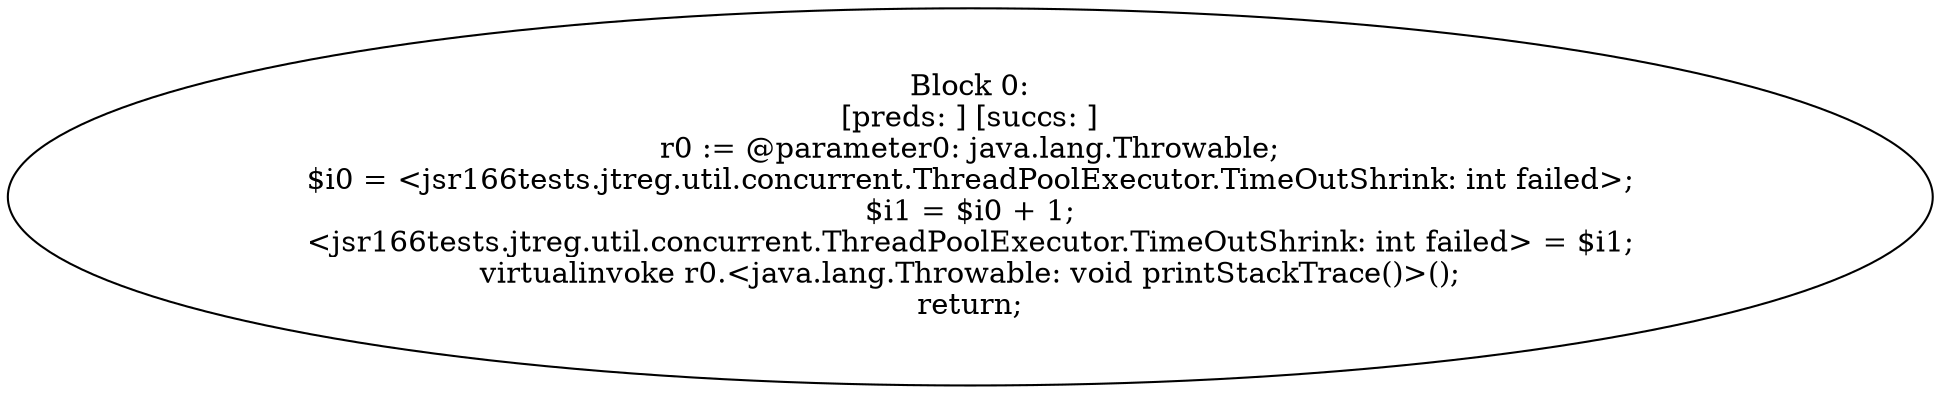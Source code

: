 digraph "unitGraph" {
    "Block 0:
[preds: ] [succs: ]
r0 := @parameter0: java.lang.Throwable;
$i0 = <jsr166tests.jtreg.util.concurrent.ThreadPoolExecutor.TimeOutShrink: int failed>;
$i1 = $i0 + 1;
<jsr166tests.jtreg.util.concurrent.ThreadPoolExecutor.TimeOutShrink: int failed> = $i1;
virtualinvoke r0.<java.lang.Throwable: void printStackTrace()>();
return;
"
}
